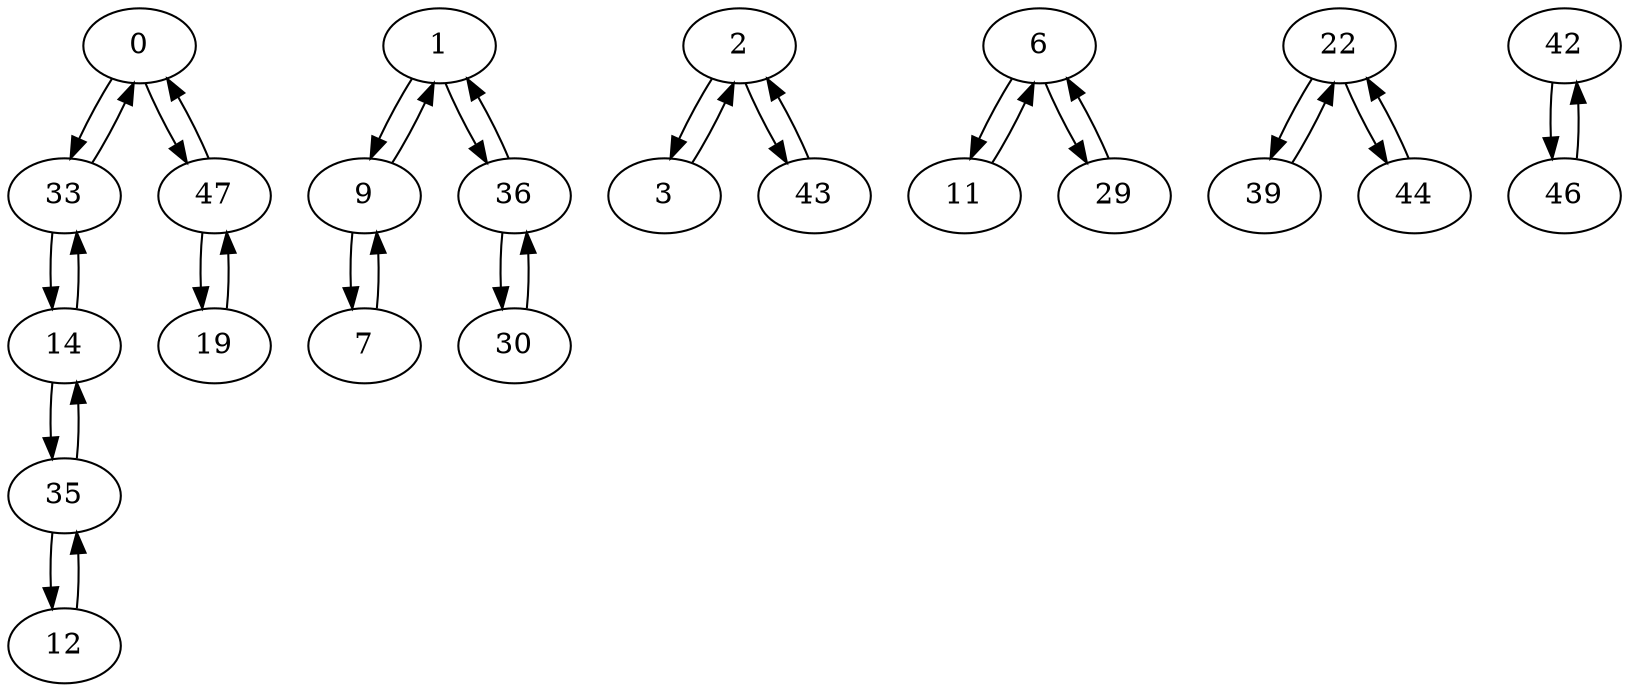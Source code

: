 digraph G {
  0 -> 33;
  0 -> 47;
  1 -> 9;
  1 -> 36;
  2 -> 3;
  2 -> 43;
  3 -> 2;
  6 -> 11;
  6 -> 29;
  7 -> 9;
  9 -> 1;
  9 -> 7;
  11 -> 6;
  12 -> 35;
  14 -> 33;
  14 -> 35;
  19 -> 47;
  22 -> 39;
  22 -> 44;
  29 -> 6;
  30 -> 36;
  33 -> 0;
  33 -> 14;
  35 -> 12;
  35 -> 14;
  36 -> 1;
  36 -> 30;
  39 -> 22;
  42 -> 46;
  43 -> 2;
  44 -> 22;
  46 -> 42;
  47 -> 0;
  47 -> 19;
}